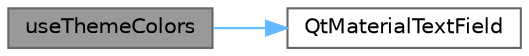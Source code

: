 digraph "useThemeColors"
{
 // LATEX_PDF_SIZE
  bgcolor="transparent";
  edge [fontname=Helvetica,fontsize=10,labelfontname=Helvetica,labelfontsize=10];
  node [fontname=Helvetica,fontsize=10,shape=box,height=0.2,width=0.4];
  rankdir="LR";
  Node1 [id="Node000001",label="useThemeColors",height=0.2,width=0.4,color="gray40", fillcolor="grey60", style="filled", fontcolor="black",tooltip="获取是否使用主题颜色"];
  Node1 -> Node2 [id="edge1_Node000001_Node000002",color="steelblue1",style="solid",tooltip=" "];
  Node2 [id="Node000002",label="QtMaterialTextField",height=0.2,width=0.4,color="grey40", fillcolor="white", style="filled",URL="$class_qt_material_text_field.html#a30bf795680f8692812bf52b390e1eb0d",tooltip="构造函数，初始化文本输入框"];
}

